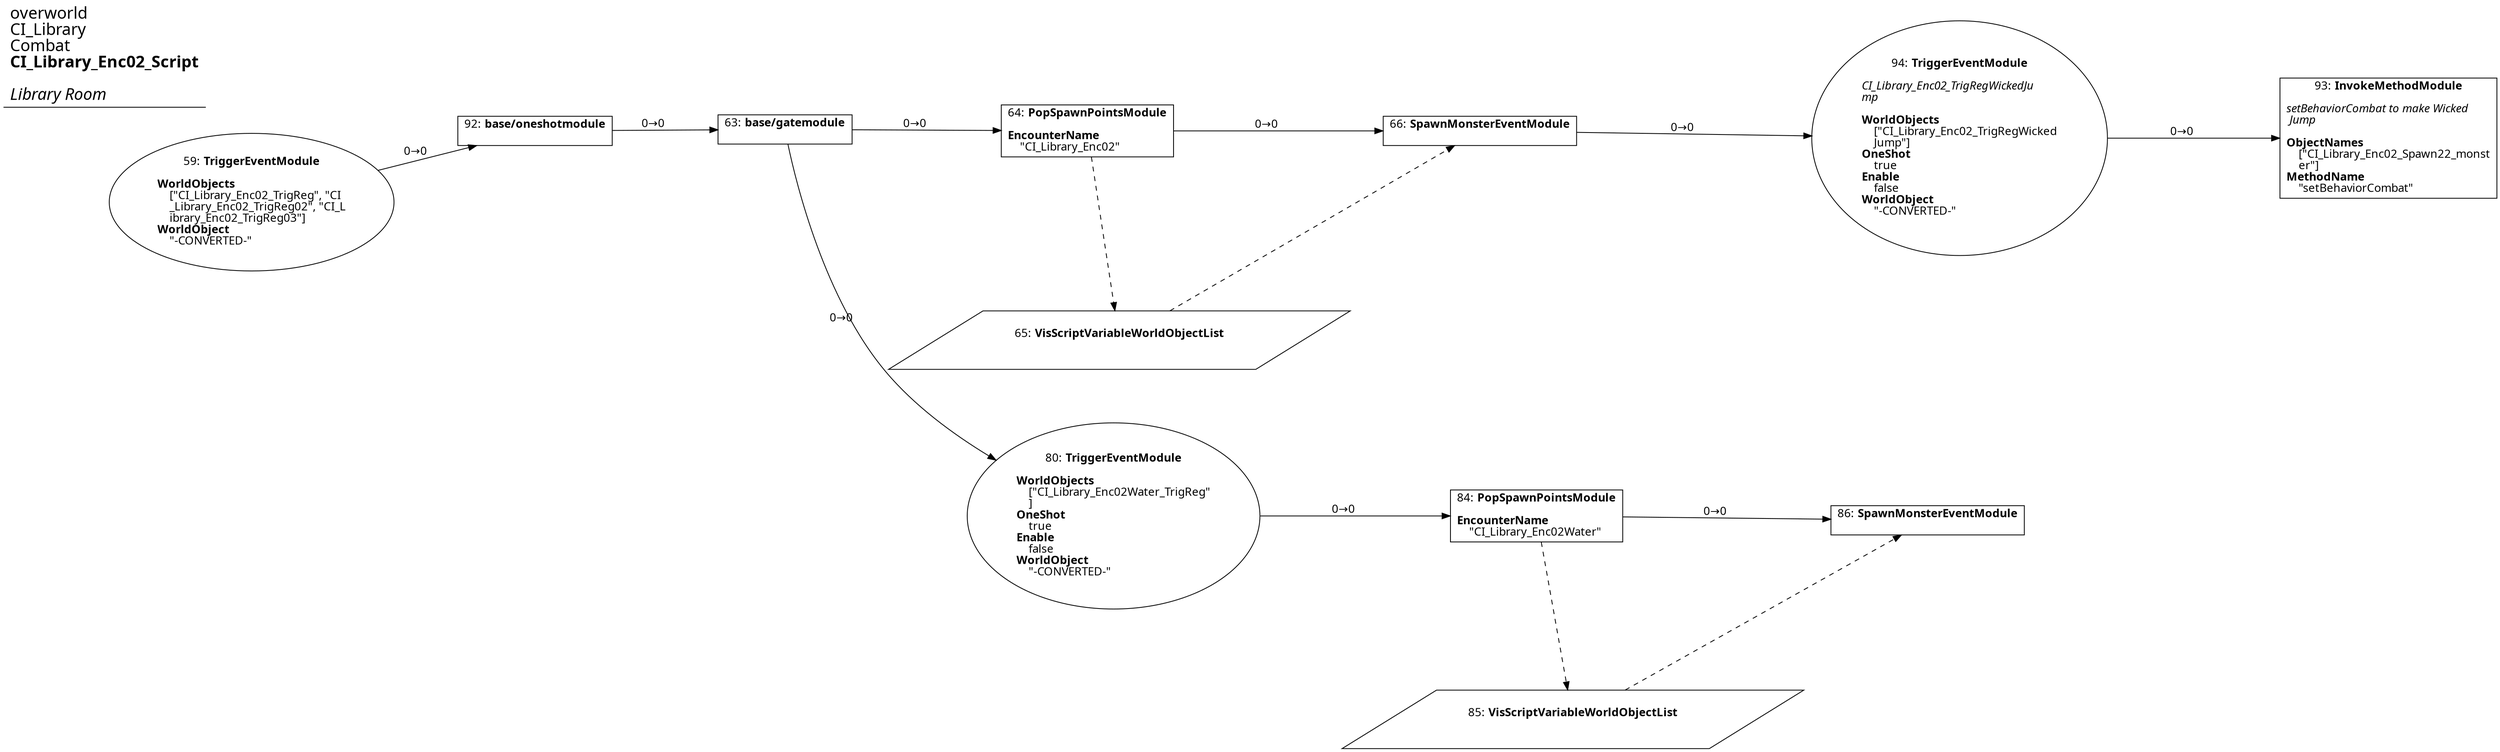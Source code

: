 digraph {
    layout = fdp;
    overlap = prism;
    sep = "+16";
    splines = spline;

    node [ shape = box ];

    graph [ fontname = "Segoe UI" ];
    node [ fontname = "Segoe UI" ];
    edge [ fontname = "Segoe UI" ];

    59 [ label = <59: <b>TriggerEventModule</b><br/><br/><b>WorldObjects</b><br align="left"/>    [&quot;CI_Library_Enc02_TrigReg&quot;, &quot;CI<br align="left"/>    _Library_Enc02_TrigReg02&quot;, &quot;CI_L<br align="left"/>    ibrary_Enc02_TrigReg03&quot;]<br align="left"/><b>WorldObject</b><br align="left"/>    &quot;-CONVERTED-&quot;<br align="left"/>> ];
    59 [ shape = oval ]
    59 [ pos = "-0.726,-0.202!" ];
    59 -> 92 [ label = "0→0" ];

    63 [ label = <63: <b>base/gatemodule</b><br/><br/>> ];
    63 [ pos = "-0.30900002,-0.202!" ];
    63 -> 64 [ label = "0→0" ];
    63 -> 80 [ label = "0→0" ];

    64 [ label = <64: <b>PopSpawnPointsModule</b><br/><br/><b>EncounterName</b><br align="left"/>    &quot;CI_Library_Enc02&quot;<br align="left"/>> ];
    64 [ pos = "-0.101,-0.20300001!" ];
    64 -> 66 [ label = "0→0" ];
    64 -> 65 [ style = dashed ];

    65 [ label = <65: <b>VisScriptVariableWorldObjectList</b><br/><br/>> ];
    65 [ shape = parallelogram ]
    65 [ pos = "-0.079,-0.347!" ];

    66 [ label = <66: <b>SpawnMonsterEventModule</b><br/><br/>> ];
    66 [ pos = "0.16900001,-0.20300001!" ];
    66 -> 94 [ label = "0→0" ];
    65 -> 66 [ style = dashed ];

    80 [ label = <80: <b>TriggerEventModule</b><br/><br/><b>WorldObjects</b><br align="left"/>    [&quot;CI_Library_Enc02Water_TrigReg&quot;<br align="left"/>    ]<br align="left"/><b>OneShot</b><br align="left"/>    true<br align="left"/><b>Enable</b><br align="left"/>    false<br align="left"/><b>WorldObject</b><br align="left"/>    &quot;-CONVERTED-&quot;<br align="left"/>> ];
    80 [ shape = oval ]
    80 [ pos = "-0.083000004,-0.46800002!" ];
    80 -> 84 [ label = "0→0" ];

    84 [ label = <84: <b>PopSpawnPointsModule</b><br/><br/><b>EncounterName</b><br align="left"/>    &quot;CI_Library_Enc02Water&quot;<br align="left"/>> ];
    84 [ pos = "0.208,-0.46800002!" ];
    84 -> 86 [ label = "0→0" ];
    84 -> 85 [ style = dashed ];

    85 [ label = <85: <b>VisScriptVariableWorldObjectList</b><br/><br/>> ];
    85 [ shape = parallelogram ]
    85 [ pos = "0.23300001,-0.60800004!" ];

    86 [ label = <86: <b>SpawnMonsterEventModule</b><br/><br/>> ];
    86 [ pos = "0.47700003,-0.47100002!" ];
    85 -> 86 [ style = dashed ];

    92 [ label = <92: <b>base/oneshotmodule</b><br/><br/>> ];
    92 [ pos = "-0.48100004,-0.20300001!" ];
    92 -> 63 [ label = "0→0" ];

    93 [ label = <93: <b>InvokeMethodModule</b><br/><br/><i>setBehaviorCombat to make Wicked<br align="left"/> Jump<br align="left"/></i><br align="left"/><b>ObjectNames</b><br align="left"/>    [&quot;CI_Library_Enc02_Spawn22_monst<br align="left"/>    er&quot;]<br align="left"/><b>MethodName</b><br align="left"/>    &quot;setBehaviorCombat&quot;<br align="left"/>> ];
    93 [ pos = "0.794,-0.208!" ];

    94 [ label = <94: <b>TriggerEventModule</b><br/><br/><i>CI_Library_Enc02_TrigRegWickedJu<br align="left"/>mp<br align="left"/></i><br align="left"/><b>WorldObjects</b><br align="left"/>    [&quot;CI_Library_Enc02_TrigRegWicked<br align="left"/>    Jump&quot;]<br align="left"/><b>OneShot</b><br align="left"/>    true<br align="left"/><b>Enable</b><br align="left"/>    false<br align="left"/><b>WorldObject</b><br align="left"/>    &quot;-CONVERTED-&quot;<br align="left"/>> ];
    94 [ shape = oval ]
    94 [ pos = "0.499,-0.208!" ];
    94 -> 93 [ label = "0→0" ];

    title [ pos = "-0.72700006,-0.201!" ];
    title [ shape = underline ];
    title [ label = <<font point-size="20">overworld<br align="left"/>CI_Library<br align="left"/>Combat<br align="left"/><b>CI_Library_Enc02_Script</b><br align="left"/><br/><i>Library Room</i><br align="left"/></font>> ];
}
